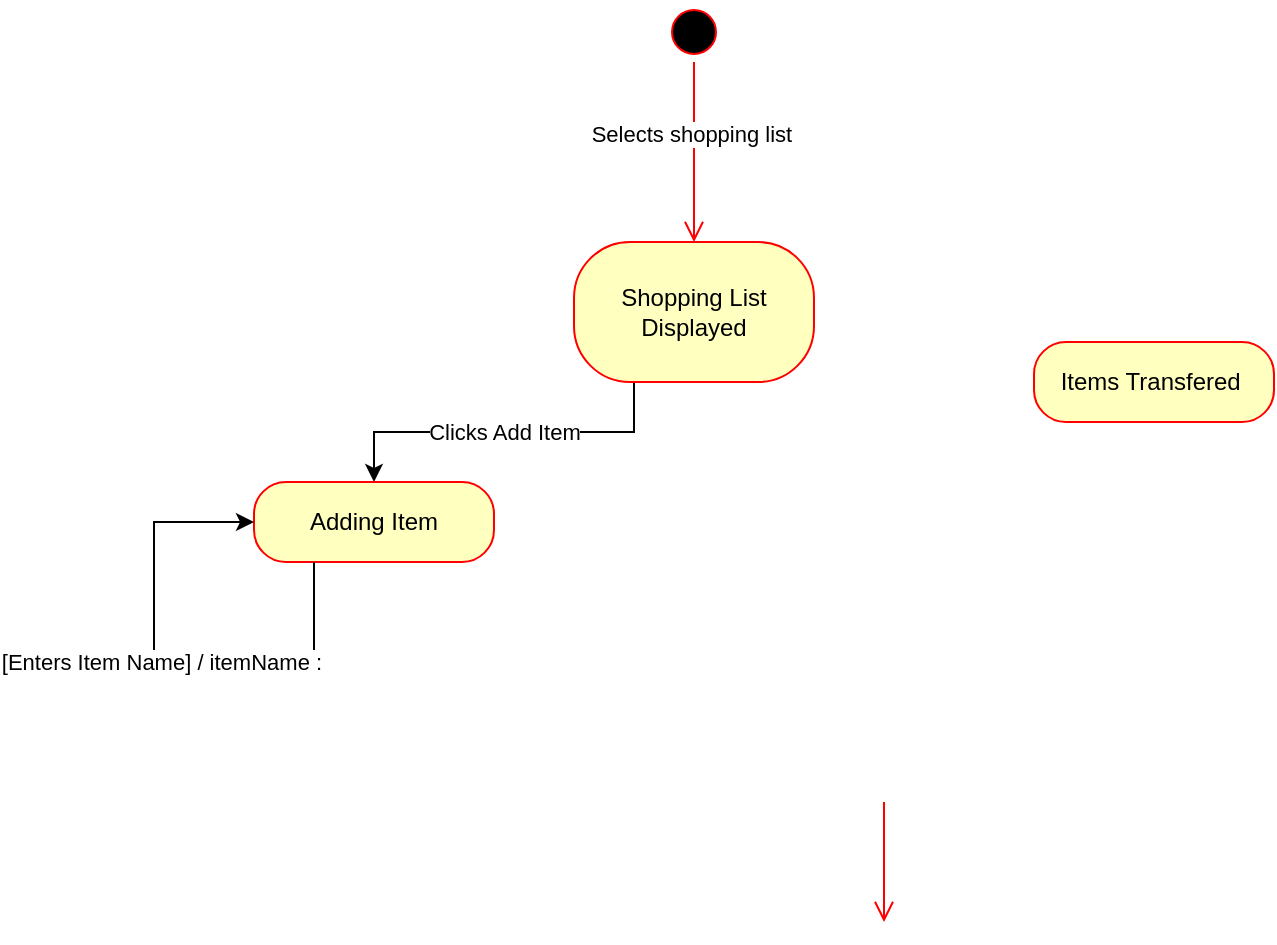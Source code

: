 <mxfile version="24.3.0" type="github">
  <diagram name="Page-1" id="58cdce13-f638-feb5-8d6f-7d28b1aa9fa0">
    <mxGraphModel dx="820" dy="555" grid="1" gridSize="10" guides="1" tooltips="1" connect="1" arrows="1" fold="1" page="1" pageScale="1" pageWidth="1100" pageHeight="850" background="none" math="0" shadow="0">
      <root>
        <mxCell id="0" />
        <mxCell id="1" parent="0" />
        <mxCell id="-jXyHKh2xMMI0vtfxNNx-8" value="" style="ellipse;html=1;shape=startState;fillColor=#000000;strokeColor=#ff0000;" vertex="1" parent="1">
          <mxGeometry x="615" y="250" width="30" height="30" as="geometry" />
        </mxCell>
        <mxCell id="-jXyHKh2xMMI0vtfxNNx-9" value="Selects shopping list&amp;nbsp;" style="edgeStyle=orthogonalEdgeStyle;html=1;verticalAlign=bottom;endArrow=open;endSize=8;strokeColor=#ff0000;rounded=0;entryX=0.5;entryY=0;entryDx=0;entryDy=0;" edge="1" source="-jXyHKh2xMMI0vtfxNNx-8" parent="1" target="-jXyHKh2xMMI0vtfxNNx-11">
          <mxGeometry relative="1" as="geometry">
            <mxPoint x="630" y="340" as="targetPoint" />
          </mxGeometry>
        </mxCell>
        <mxCell id="-jXyHKh2xMMI0vtfxNNx-17" value="Clicks Add Item" style="edgeStyle=orthogonalEdgeStyle;rounded=0;orthogonalLoop=1;jettySize=auto;html=1;exitX=0.25;exitY=1;exitDx=0;exitDy=0;" edge="1" parent="1" source="-jXyHKh2xMMI0vtfxNNx-11" target="-jXyHKh2xMMI0vtfxNNx-12">
          <mxGeometry relative="1" as="geometry" />
        </mxCell>
        <mxCell id="-jXyHKh2xMMI0vtfxNNx-11" value="Shopping List Displayed" style="rounded=1;whiteSpace=wrap;html=1;arcSize=40;fontColor=#000000;fillColor=#ffffc0;strokeColor=#ff0000;fixDash=0;" vertex="1" parent="1">
          <mxGeometry x="570" y="370" width="120" height="70" as="geometry" />
        </mxCell>
        <mxCell id="-jXyHKh2xMMI0vtfxNNx-12" value="Adding Item" style="rounded=1;whiteSpace=wrap;html=1;arcSize=40;fontColor=#000000;fillColor=#ffffc0;strokeColor=#ff0000;" vertex="1" parent="1">
          <mxGeometry x="410" y="490" width="120" height="40" as="geometry" />
        </mxCell>
        <mxCell id="-jXyHKh2xMMI0vtfxNNx-13" value="Items Transfered&amp;nbsp;" style="rounded=1;whiteSpace=wrap;html=1;arcSize=40;fontColor=#000000;fillColor=#ffffc0;strokeColor=#ff0000;" vertex="1" parent="1">
          <mxGeometry x="800" y="420" width="120" height="40" as="geometry" />
        </mxCell>
        <mxCell id="-jXyHKh2xMMI0vtfxNNx-19" value="[Enters Item Name] / itemName :&amp;nbsp;" style="edgeStyle=orthogonalEdgeStyle;rounded=0;orthogonalLoop=1;jettySize=auto;html=1;exitX=0.25;exitY=1;exitDx=0;exitDy=0;entryX=0;entryY=0.5;entryDx=0;entryDy=0;" edge="1" parent="1" source="-jXyHKh2xMMI0vtfxNNx-12" target="-jXyHKh2xMMI0vtfxNNx-12">
          <mxGeometry relative="1" as="geometry">
            <Array as="points">
              <mxPoint x="440" y="580" />
              <mxPoint x="360" y="580" />
              <mxPoint x="360" y="510" />
            </Array>
          </mxGeometry>
        </mxCell>
        <mxCell id="-jXyHKh2xMMI0vtfxNNx-24" value="" style="edgeStyle=orthogonalEdgeStyle;html=1;verticalAlign=bottom;endArrow=open;endSize=8;strokeColor=#ff0000;rounded=0;" edge="1" parent="1">
          <mxGeometry relative="1" as="geometry">
            <mxPoint x="725" y="710" as="targetPoint" />
            <mxPoint x="725" y="650" as="sourcePoint" />
          </mxGeometry>
        </mxCell>
      </root>
    </mxGraphModel>
  </diagram>
</mxfile>
